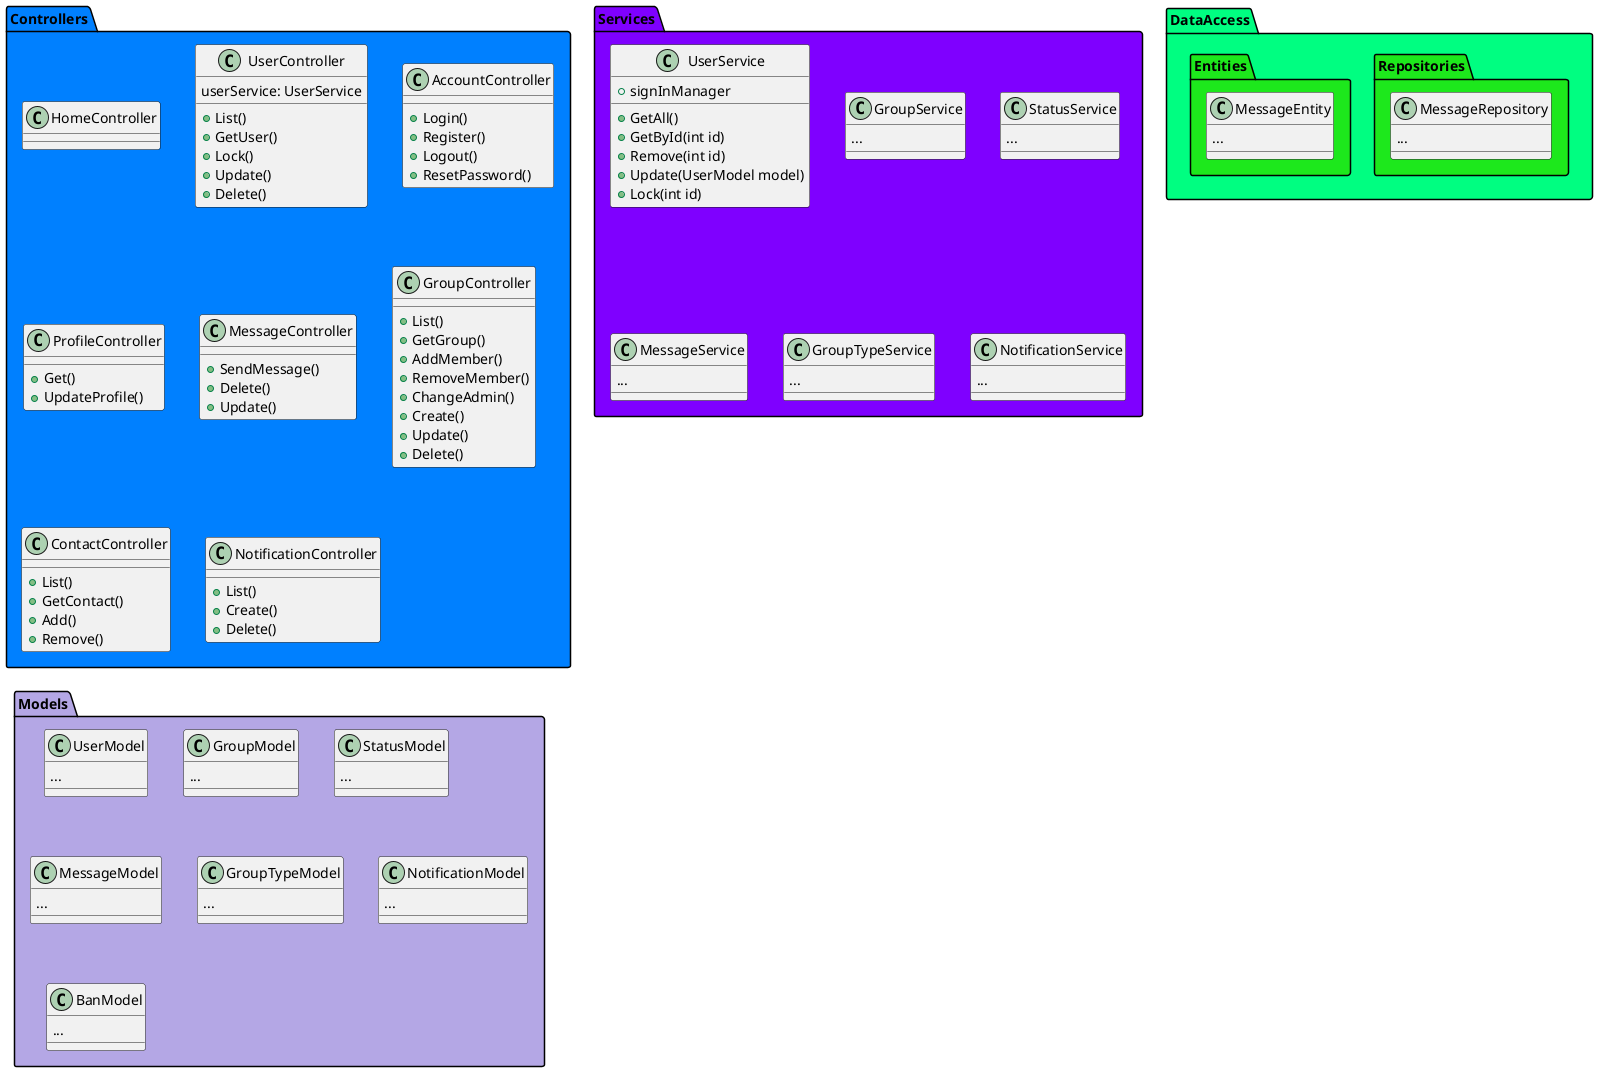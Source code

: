 @startuml
package "Controllers" #0080ff {
    class HomeController{
    }

    class UserController {
        userService: UserService
        + List()
        + GetUser()
        + Lock()
        + Update()
        + Delete()
    }

    class AccountController {
        +Login()
        +Register()
        +Logout()
        +ResetPassword()
    }

    class ProfileController {
        + Get()
        + UpdateProfile()
    }

    class MessageController {
        + SendMessage()
        + Delete()
        + Update()
    }

    class GroupController {
        + List()
        + GetGroup()
        + AddMember()
        + RemoveMember()
        + ChangeAdmin()
        + Create()
        + Update()
        + Delete()
    }

    class ContactController {
        + List()
        + GetContact()
        + Add()
        + Remove()
    }

    class NotificationController {
        + List()
        + Create()
        + Delete()
    }
}

package "Services" #7f00ff {
    class UserService {
        + signInManager
        + GetAll()
        + GetById(int id)
        + Remove(int id)
        + Update(UserModel model)
        + Lock(int id)
    }

    class GroupService {
        ...
    }

    class StatusService{
        ...
    }

    class MessageService{
        ...
    }

    class GroupTypeService{
        ...
    }

    class NotificationService{
        ...
    }
}

package "Models" #B4A7E5 {
    class UserModel {
        ...
    }

    class GroupModel {
        ...
    }

    class StatusModel{
        ...
    }

    class MessageModel{
        ...
    }

    class GroupTypeModel{
        ...
    }

    class NotificationModel{
        ...
    }

    class BanModel {
        ...
    }
}

package "DataAccess" #00fe81 {
    package "Repositories" #1de81c   {
        class MessageRepository{
            ...
        }
    }

    package "Entities" #1de81c {
        class MessageEntity {
            ...
        }
    }
}

@enduml
